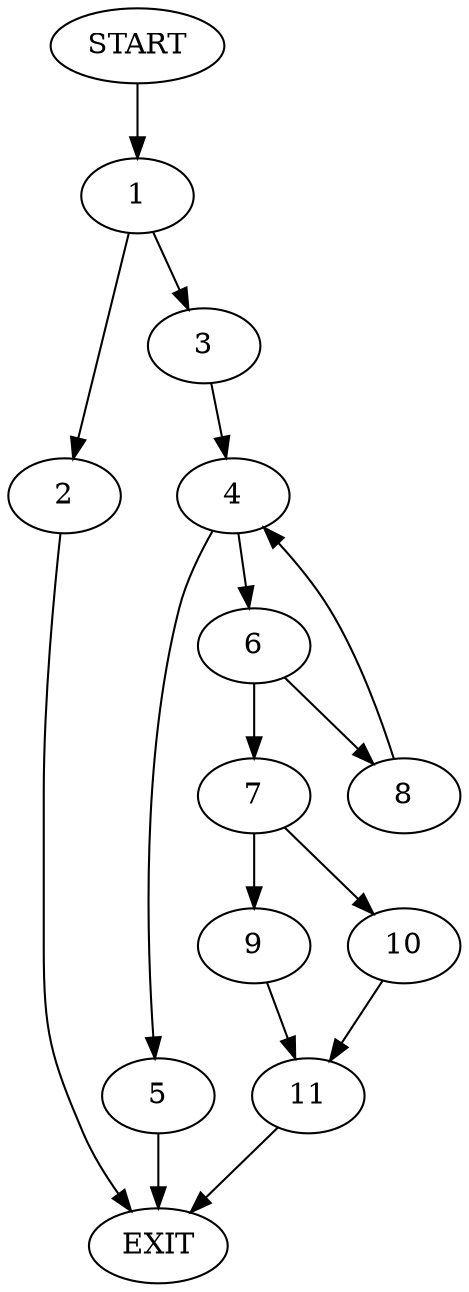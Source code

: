 digraph {
0 [label="START"]
12 [label="EXIT"]
0 -> 1
1 -> 2
1 -> 3
2 -> 12
3 -> 4
4 -> 5
4 -> 6
5 -> 12
6 -> 7
6 -> 8
7 -> 9
7 -> 10
8 -> 4
10 -> 11
9 -> 11
11 -> 12
}
